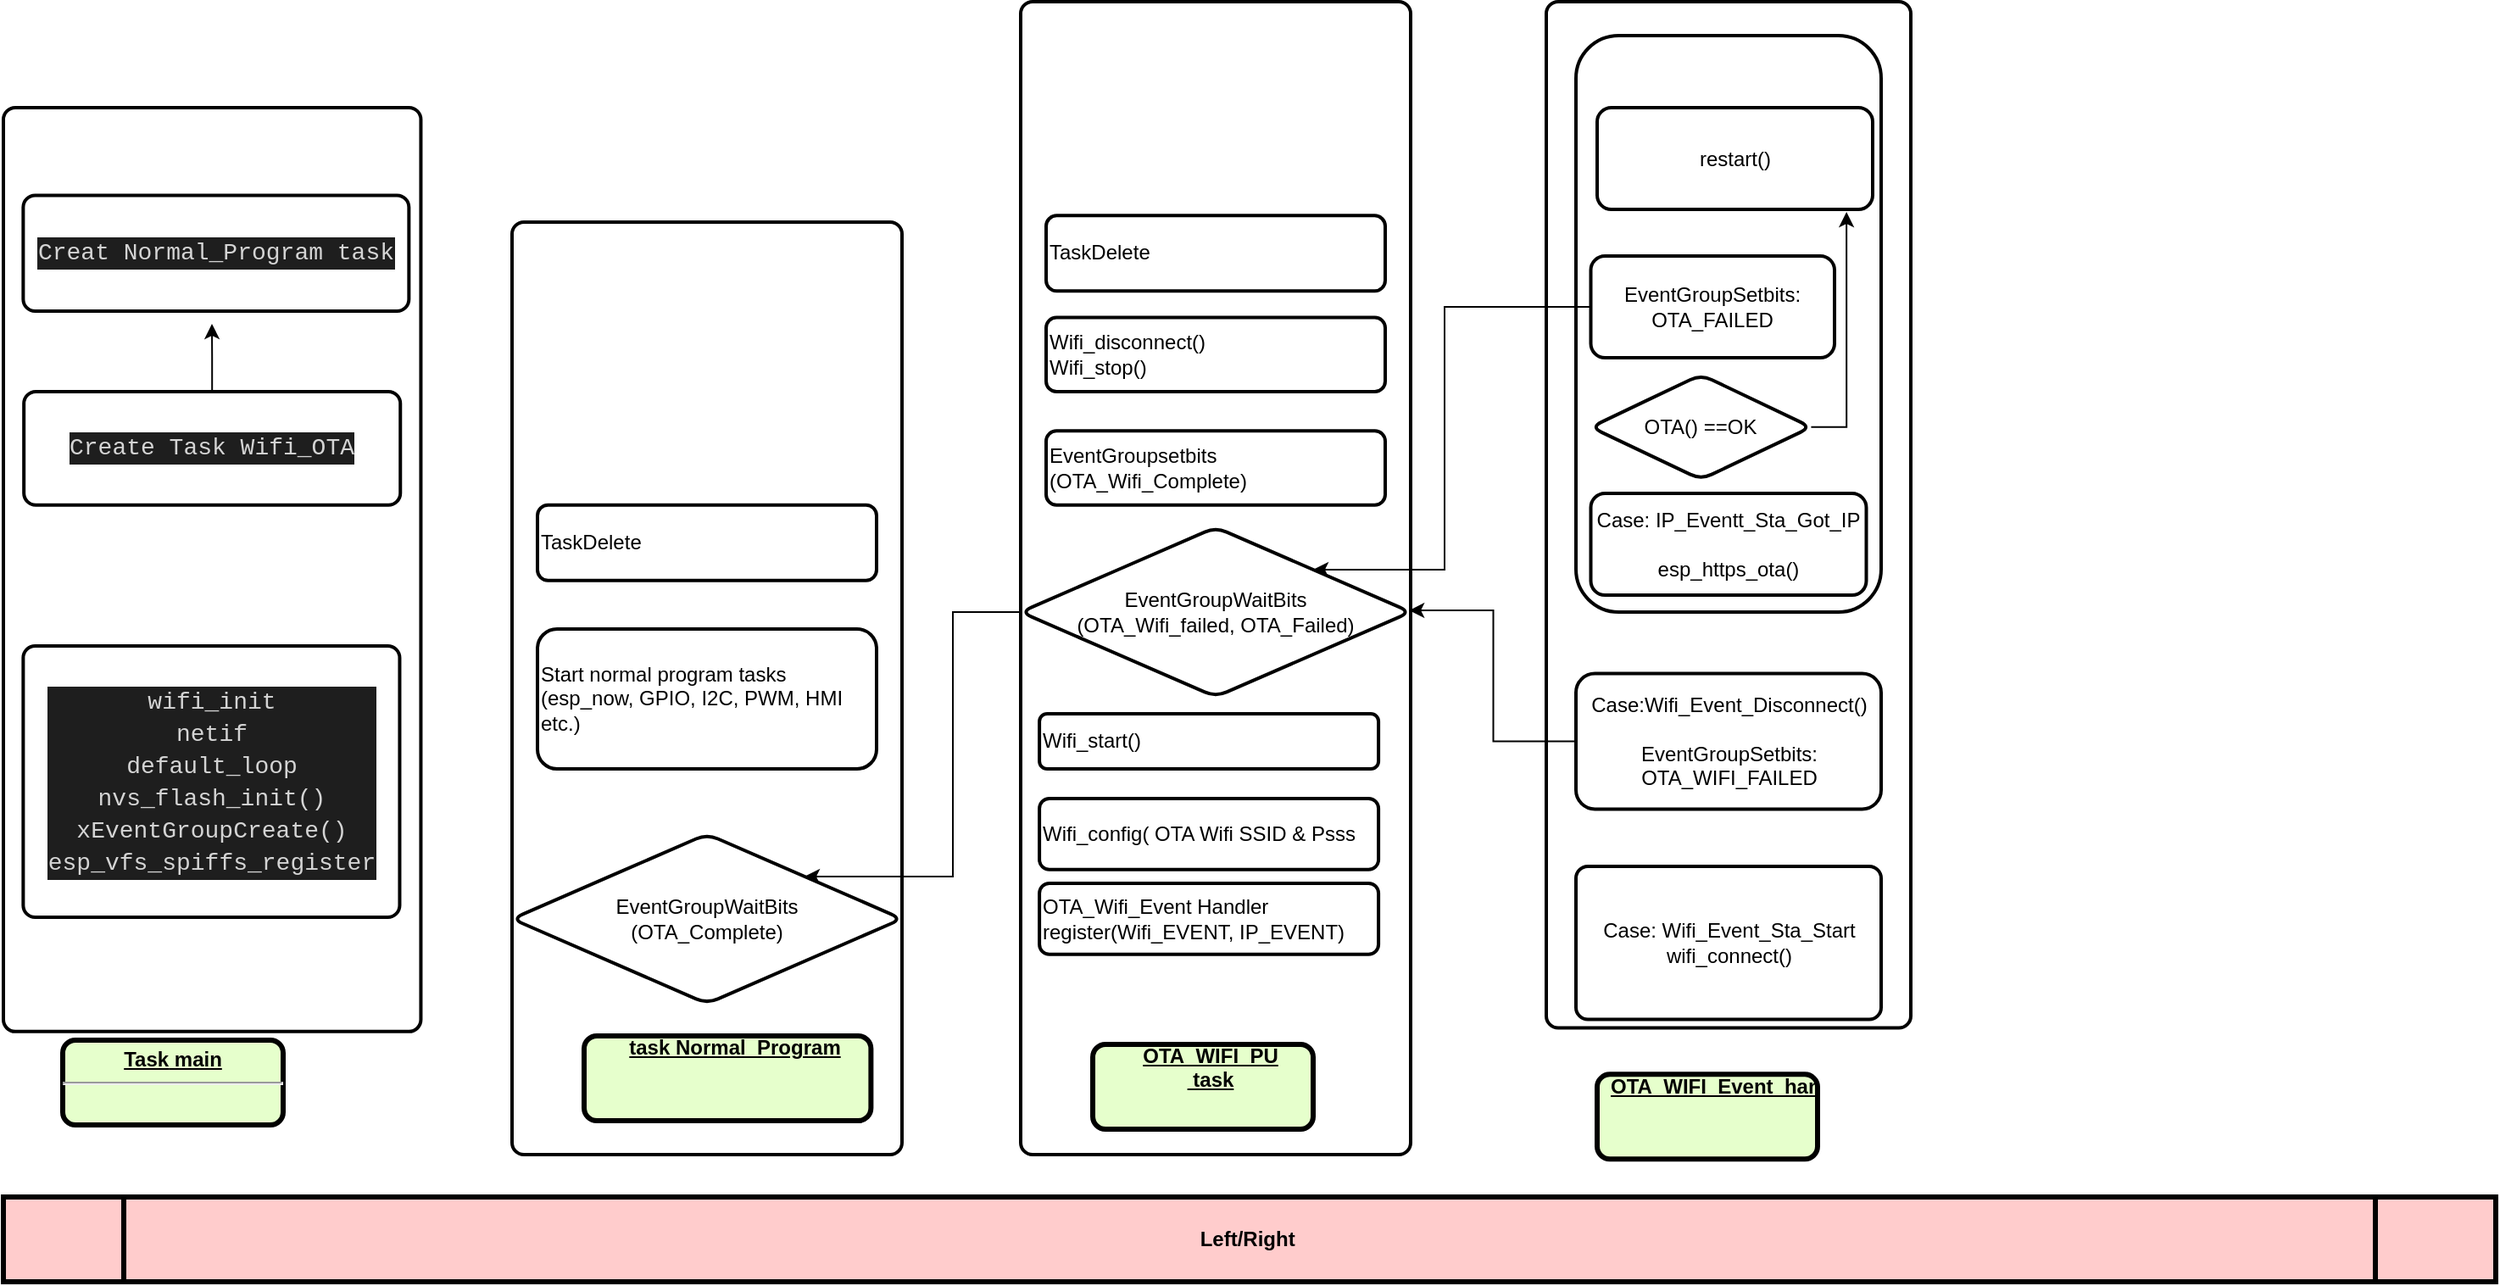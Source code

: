 <mxfile version="14.6.13" type="github">
  <diagram id="dB-fwG9aZdvf-cNRvSWt" name="Page-1">
    <mxGraphModel dx="1662" dy="794" grid="1" gridSize="10" guides="1" tooltips="1" connect="1" arrows="1" fold="1" page="1" pageScale="1" pageWidth="827" pageHeight="1169" math="0" shadow="0">
      <root>
        <mxCell id="0" />
        <mxCell id="1" parent="0" />
        <mxCell id="x7cmtEvMoDBxgf2Opuqi-1" value="" style="rounded=1;whiteSpace=wrap;html=1;absoluteArcSize=1;arcSize=14;strokeWidth=2;" vertex="1" parent="1">
          <mxGeometry x="630" y="40" width="230" height="680" as="geometry" />
        </mxCell>
        <mxCell id="x7cmtEvMoDBxgf2Opuqi-3" value="" style="rounded=1;whiteSpace=wrap;html=1;absoluteArcSize=1;arcSize=14;strokeWidth=2;" vertex="1" parent="1">
          <mxGeometry x="330" y="170" width="230" height="550" as="geometry" />
        </mxCell>
        <mxCell id="x7cmtEvMoDBxgf2Opuqi-4" value="" style="rounded=1;whiteSpace=wrap;html=1;absoluteArcSize=1;arcSize=14;strokeWidth=2;" vertex="1" parent="1">
          <mxGeometry x="940" y="40" width="215" height="605.26" as="geometry" />
        </mxCell>
        <mxCell id="x7cmtEvMoDBxgf2Opuqi-5" value="" style="rounded=1;whiteSpace=wrap;html=1;absoluteArcSize=1;arcSize=14;strokeWidth=2;" vertex="1" parent="1">
          <mxGeometry x="30" y="102.5" width="246.23" height="544.92" as="geometry" />
        </mxCell>
        <mxCell id="x7cmtEvMoDBxgf2Opuqi-6" value="Left/Right " style="shape=process;whiteSpace=wrap;align=center;verticalAlign=middle;size=0.048;fontStyle=1;strokeWidth=3;fillColor=#FFCCCC" vertex="1" parent="1">
          <mxGeometry x="30" y="745" width="1470" height="50" as="geometry" />
        </mxCell>
        <mxCell id="x7cmtEvMoDBxgf2Opuqi-7" value="&lt;p style=&quot;margin: 0px ; margin-top: 4px ; text-align: center ; text-decoration: underline&quot;&gt;&lt;strong&gt;&lt;strong&gt;Task&lt;/strong&gt;&amp;nbsp;main&lt;br&gt;&lt;/strong&gt;&lt;/p&gt;&lt;hr&gt;&lt;p style=&quot;margin: 0px ; margin-left: 8px&quot;&gt;&lt;br&gt;&lt;/p&gt;" style="verticalAlign=middle;align=center;overflow=fill;fontSize=12;fontFamily=Helvetica;html=1;rounded=1;fontStyle=1;strokeWidth=3;fillColor=#E6FFCC" vertex="1" parent="1">
          <mxGeometry x="65" y="652.5" width="130" height="50" as="geometry" />
        </mxCell>
        <mxCell id="x7cmtEvMoDBxgf2Opuqi-8" value="" style="edgeStyle=orthogonalEdgeStyle;rounded=0;orthogonalLoop=1;jettySize=auto;html=1;" edge="1" parent="1" source="x7cmtEvMoDBxgf2Opuqi-9">
          <mxGeometry relative="1" as="geometry">
            <mxPoint x="153" y="230" as="targetPoint" />
          </mxGeometry>
        </mxCell>
        <mxCell id="x7cmtEvMoDBxgf2Opuqi-9" value="&lt;div style=&quot;color: rgb(212 , 212 , 212) ; background-color: rgb(30 , 30 , 30) ; font-family: &amp;#34;consolas&amp;#34; , &amp;#34;courier new&amp;#34; , monospace ; line-height: 19px&quot;&gt;&lt;div style=&quot;font-family: &amp;#34;consolas&amp;#34; , &amp;#34;courier new&amp;#34; , monospace ; font-size: 14px ; line-height: 19px&quot;&gt;Create Task Wifi_OTA&lt;/div&gt;&lt;/div&gt;" style="rounded=1;whiteSpace=wrap;html=1;absoluteArcSize=1;arcSize=14;strokeWidth=2;" vertex="1" parent="1">
          <mxGeometry x="42.09" y="270" width="222.04" height="66.87" as="geometry" />
        </mxCell>
        <mxCell id="x7cmtEvMoDBxgf2Opuqi-10" value="&lt;p style=&quot;margin: 0px ; margin-left: 8px&quot;&gt;&lt;u&gt;task Normal_Program&lt;/u&gt;&lt;/p&gt;" style="verticalAlign=middle;align=center;overflow=fill;fontSize=12;fontFamily=Helvetica;html=1;rounded=1;fontStyle=1;strokeWidth=3;fillColor=#E6FFCC" vertex="1" parent="1">
          <mxGeometry x="372.51" y="650" width="169.18" height="50" as="geometry" />
        </mxCell>
        <mxCell id="x7cmtEvMoDBxgf2Opuqi-11" value="&lt;div style=&quot;color: rgb(212 , 212 , 212) ; background-color: rgb(30 , 30 , 30) ; font-family: &amp;#34;consolas&amp;#34; , &amp;#34;courier new&amp;#34; , monospace ; font-size: 14px ; line-height: 19px&quot;&gt;Creat Normal_Program task&lt;/div&gt;" style="rounded=1;whiteSpace=wrap;html=1;absoluteArcSize=1;arcSize=14;strokeWidth=2;" vertex="1" parent="1">
          <mxGeometry x="41.69" y="154.3" width="227.49" height="68.2" as="geometry" />
        </mxCell>
        <mxCell id="x7cmtEvMoDBxgf2Opuqi-12" value="&lt;p style=&quot;margin: 0px ; margin-left: 8px&quot;&gt;&lt;u&gt;OTA_WIFI_Event_handler&lt;/u&gt;&lt;/p&gt;" style="verticalAlign=middle;align=center;overflow=fill;fontSize=12;fontFamily=Helvetica;html=1;rounded=1;fontStyle=1;strokeWidth=3;fillColor=#E6FFCC" vertex="1" parent="1">
          <mxGeometry x="970" y="672.68" width="130" height="50" as="geometry" />
        </mxCell>
        <mxCell id="x7cmtEvMoDBxgf2Opuqi-13" value="Case: Wifi_Event_Sta_Start&lt;br&gt;wifi_connect()" style="rounded=1;whiteSpace=wrap;html=1;absoluteArcSize=1;arcSize=14;strokeWidth=2;" vertex="1" parent="1">
          <mxGeometry x="957.5" y="550" width="180" height="90.26" as="geometry" />
        </mxCell>
        <mxCell id="x7cmtEvMoDBxgf2Opuqi-48" value="" style="edgeStyle=orthogonalEdgeStyle;rounded=0;orthogonalLoop=1;jettySize=auto;html=1;entryX=0.996;entryY=0.528;entryDx=0;entryDy=0;entryPerimeter=0;" edge="1" parent="1" source="x7cmtEvMoDBxgf2Opuqi-14" target="x7cmtEvMoDBxgf2Opuqi-1">
          <mxGeometry relative="1" as="geometry" />
        </mxCell>
        <mxCell id="x7cmtEvMoDBxgf2Opuqi-14" value="Case:Wifi_Event_Disconnect()&lt;br&gt;&lt;br&gt;EventGroupSetbits:&lt;br&gt;OTA_WIFI_FAILED" style="whiteSpace=wrap;html=1;rounded=1;strokeWidth=2;arcSize=14;" vertex="1" parent="1">
          <mxGeometry x="957.5" y="436.25" width="180" height="80" as="geometry" />
        </mxCell>
        <mxCell id="x7cmtEvMoDBxgf2Opuqi-15" value="" style="whiteSpace=wrap;html=1;rounded=1;strokeWidth=2;arcSize=14;" vertex="1" parent="1">
          <mxGeometry x="957.5" y="60" width="180" height="340" as="geometry" />
        </mxCell>
        <mxCell id="x7cmtEvMoDBxgf2Opuqi-16" value="&lt;p style=&quot;margin: 0px ; margin-left: 8px&quot;&gt;&lt;u&gt;OTA_WIFI_PU&lt;/u&gt;&lt;/p&gt;&lt;p style=&quot;margin: 0px ; margin-left: 8px&quot;&gt;&lt;u&gt;&amp;nbsp;task&lt;/u&gt;&lt;/p&gt;" style="verticalAlign=middle;align=center;overflow=fill;fontSize=12;fontFamily=Helvetica;html=1;rounded=1;fontStyle=1;strokeWidth=3;fillColor=#E6FFCC" vertex="1" parent="1">
          <mxGeometry x="672.51" y="655" width="130" height="50" as="geometry" />
        </mxCell>
        <mxCell id="x7cmtEvMoDBxgf2Opuqi-50" value="" style="edgeStyle=orthogonalEdgeStyle;rounded=0;orthogonalLoop=1;jettySize=auto;html=1;entryX=1;entryY=0;entryDx=0;entryDy=0;" edge="1" parent="1" source="x7cmtEvMoDBxgf2Opuqi-22" target="x7cmtEvMoDBxgf2Opuqi-45">
          <mxGeometry relative="1" as="geometry">
            <Array as="points">
              <mxPoint x="590" y="400" />
              <mxPoint x="590" y="556" />
            </Array>
          </mxGeometry>
        </mxCell>
        <mxCell id="x7cmtEvMoDBxgf2Opuqi-22" value="EventGroupWaitBits&lt;br&gt;(OTA_Wifi_failed, OTA_Failed)" style="rhombus;whiteSpace=wrap;html=1;rounded=1;strokeWidth=2;arcSize=14;" vertex="1" parent="1">
          <mxGeometry x="630" y="350" width="230" height="100" as="geometry" />
        </mxCell>
        <mxCell id="x7cmtEvMoDBxgf2Opuqi-23" value="OTA_Wifi_Event Handler register(Wifi_EVENT, IP_EVENT)" style="whiteSpace=wrap;html=1;rounded=1;strokeWidth=2;arcSize=14;align=left;" vertex="1" parent="1">
          <mxGeometry x="641.05" y="560" width="200" height="41.92" as="geometry" />
        </mxCell>
        <mxCell id="x7cmtEvMoDBxgf2Opuqi-28" value="TaskDelete" style="whiteSpace=wrap;html=1;rounded=1;strokeWidth=2;arcSize=14;align=left;" vertex="1" parent="1">
          <mxGeometry x="645.0" y="166.16" width="200" height="44.48" as="geometry" />
        </mxCell>
        <mxCell id="x7cmtEvMoDBxgf2Opuqi-29" value="EventGroupsetbits&lt;br&gt;(OTA_Wifi_Complete)" style="whiteSpace=wrap;html=1;rounded=1;strokeWidth=2;arcSize=14;align=left;" vertex="1" parent="1">
          <mxGeometry x="645" y="293.12" width="200" height="43.75" as="geometry" />
        </mxCell>
        <mxCell id="x7cmtEvMoDBxgf2Opuqi-34" value="&lt;div style=&quot;color: rgb(212 , 212 , 212) ; background-color: rgb(30 , 30 , 30) ; font-family: &amp;#34;consolas&amp;#34; , &amp;#34;courier new&amp;#34; , monospace ; line-height: 19px&quot;&gt;&lt;div style=&quot;font-family: &amp;#34;consolas&amp;#34; , &amp;#34;courier new&amp;#34; , monospace ; font-size: 14px ; line-height: 19px&quot;&gt;&lt;div style=&quot;font-family: &amp;#34;consolas&amp;#34; , &amp;#34;courier new&amp;#34; , monospace ; line-height: 19px&quot;&gt;&lt;div style=&quot;font-family: &amp;#34;consolas&amp;#34; , &amp;#34;courier new&amp;#34; , monospace ; line-height: 19px&quot;&gt;&lt;div style=&quot;line-height: 19px&quot;&gt;wifi_init&lt;/div&gt;&lt;div style=&quot;line-height: 19px&quot;&gt;netif&lt;/div&gt;&lt;div style=&quot;line-height: 19px&quot;&gt;default_loop&lt;/div&gt;&lt;div style=&quot;line-height: 19px&quot;&gt;nvs_flash_init()&lt;/div&gt;&lt;/div&gt;&lt;div style=&quot;font-family: &amp;#34;consolas&amp;#34; , &amp;#34;courier new&amp;#34; , monospace ; line-height: 19px&quot;&gt;xEventGroupCreate()&lt;/div&gt;&lt;/div&gt;&lt;div style=&quot;font-family: &amp;#34;consolas&amp;#34; , &amp;#34;courier new&amp;#34; , monospace ; line-height: 19px&quot;&gt;esp_vfs_spiffs_register&lt;/div&gt;&lt;/div&gt;&lt;/div&gt;" style="rounded=1;whiteSpace=wrap;html=1;absoluteArcSize=1;arcSize=14;strokeWidth=2;" vertex="1" parent="1">
          <mxGeometry x="41.69" y="420" width="222.04" height="160" as="geometry" />
        </mxCell>
        <mxCell id="x7cmtEvMoDBxgf2Opuqi-35" value="Wifi_config( OTA Wifi SSID &amp;amp; Psss" style="whiteSpace=wrap;html=1;rounded=1;strokeWidth=2;arcSize=14;align=left;" vertex="1" parent="1">
          <mxGeometry x="641.05" y="510" width="200" height="41.92" as="geometry" />
        </mxCell>
        <mxCell id="x7cmtEvMoDBxgf2Opuqi-36" value="Wifi_start()" style="whiteSpace=wrap;html=1;rounded=1;strokeWidth=2;arcSize=14;align=left;" vertex="1" parent="1">
          <mxGeometry x="641.05" y="460" width="200" height="32.5" as="geometry" />
        </mxCell>
        <mxCell id="x7cmtEvMoDBxgf2Opuqi-37" value="Wifi_disconnect()&lt;br&gt;Wifi_stop()" style="whiteSpace=wrap;html=1;rounded=1;strokeWidth=2;arcSize=14;align=left;" vertex="1" parent="1">
          <mxGeometry x="645" y="226.25" width="200" height="43.75" as="geometry" />
        </mxCell>
        <mxCell id="x7cmtEvMoDBxgf2Opuqi-39" value="Case: IP_Eventt_Sta_Got_IP&lt;br&gt;&lt;br&gt;esp_https_ota()" style="whiteSpace=wrap;html=1;rounded=1;strokeWidth=2;arcSize=14;" vertex="1" parent="1">
          <mxGeometry x="966.25" y="330" width="162.5" height="60" as="geometry" />
        </mxCell>
        <mxCell id="x7cmtEvMoDBxgf2Opuqi-44" value="" style="edgeStyle=orthogonalEdgeStyle;rounded=0;orthogonalLoop=1;jettySize=auto;html=1;entryX=0.905;entryY=1.025;entryDx=0;entryDy=0;entryPerimeter=0;" edge="1" parent="1" source="x7cmtEvMoDBxgf2Opuqi-40" target="x7cmtEvMoDBxgf2Opuqi-42">
          <mxGeometry relative="1" as="geometry">
            <mxPoint x="1176.25" y="290.92" as="targetPoint" />
            <Array as="points">
              <mxPoint x="1117" y="291" />
            </Array>
          </mxGeometry>
        </mxCell>
        <mxCell id="x7cmtEvMoDBxgf2Opuqi-40" value="OTA() ==OK" style="rhombus;whiteSpace=wrap;html=1;rounded=1;strokeWidth=2;arcSize=14;" vertex="1" parent="1">
          <mxGeometry x="966.25" y="260" width="130" height="61.84" as="geometry" />
        </mxCell>
        <mxCell id="x7cmtEvMoDBxgf2Opuqi-49" value="" style="edgeStyle=orthogonalEdgeStyle;rounded=0;orthogonalLoop=1;jettySize=auto;html=1;entryX=1;entryY=0;entryDx=0;entryDy=0;" edge="1" parent="1" source="x7cmtEvMoDBxgf2Opuqi-41" target="x7cmtEvMoDBxgf2Opuqi-22">
          <mxGeometry relative="1" as="geometry">
            <Array as="points">
              <mxPoint x="880" y="220" />
              <mxPoint x="880" y="375" />
            </Array>
          </mxGeometry>
        </mxCell>
        <mxCell id="x7cmtEvMoDBxgf2Opuqi-41" value="EventGroupSetbits:&lt;br&gt;OTA_FAILED" style="whiteSpace=wrap;html=1;rounded=1;strokeWidth=2;arcSize=14;" vertex="1" parent="1">
          <mxGeometry x="966.25" y="190" width="143.75" height="60" as="geometry" />
        </mxCell>
        <mxCell id="x7cmtEvMoDBxgf2Opuqi-42" value="restart()" style="whiteSpace=wrap;html=1;rounded=1;strokeWidth=2;arcSize=14;" vertex="1" parent="1">
          <mxGeometry x="970" y="102.5" width="162.5" height="60" as="geometry" />
        </mxCell>
        <mxCell id="x7cmtEvMoDBxgf2Opuqi-45" value="EventGroupWaitBits&lt;br&gt;(OTA_Complete)" style="rhombus;whiteSpace=wrap;html=1;rounded=1;strokeWidth=2;arcSize=14;" vertex="1" parent="1">
          <mxGeometry x="330" y="530.96" width="230" height="100" as="geometry" />
        </mxCell>
        <mxCell id="x7cmtEvMoDBxgf2Opuqi-46" value="Start normal program tasks&lt;br&gt;(esp_now, GPIO, I2C, PWM, HMI etc.)" style="whiteSpace=wrap;html=1;rounded=1;strokeWidth=2;arcSize=14;align=left;" vertex="1" parent="1">
          <mxGeometry x="345" y="410" width="200" height="82.5" as="geometry" />
        </mxCell>
        <mxCell id="x7cmtEvMoDBxgf2Opuqi-47" value="TaskDelete" style="whiteSpace=wrap;html=1;rounded=1;strokeWidth=2;arcSize=14;align=left;" vertex="1" parent="1">
          <mxGeometry x="345.0" y="336.87" width="200" height="44.48" as="geometry" />
        </mxCell>
      </root>
    </mxGraphModel>
  </diagram>
</mxfile>
